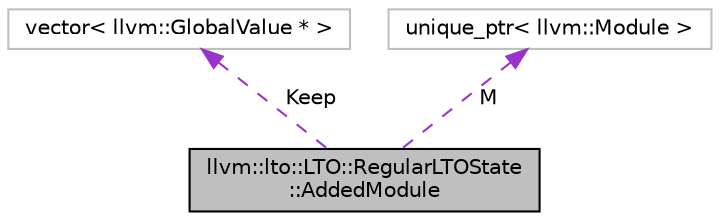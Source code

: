 digraph "llvm::lto::LTO::RegularLTOState::AddedModule"
{
 // LATEX_PDF_SIZE
  bgcolor="transparent";
  edge [fontname="Helvetica",fontsize="10",labelfontname="Helvetica",labelfontsize="10"];
  node [fontname="Helvetica",fontsize="10",shape=record];
  Node1 [label="llvm::lto::LTO::RegularLTOState\l::AddedModule",height=0.2,width=0.4,color="black", fillcolor="grey75", style="filled", fontcolor="black",tooltip=" "];
  Node2 -> Node1 [dir="back",color="darkorchid3",fontsize="10",style="dashed",label=" Keep" ,fontname="Helvetica"];
  Node2 [label="vector\< llvm::GlobalValue * \>",height=0.2,width=0.4,color="grey75",tooltip=" "];
  Node3 -> Node1 [dir="back",color="darkorchid3",fontsize="10",style="dashed",label=" M" ,fontname="Helvetica"];
  Node3 [label="unique_ptr\< llvm::Module \>",height=0.2,width=0.4,color="grey75",tooltip=" "];
}
